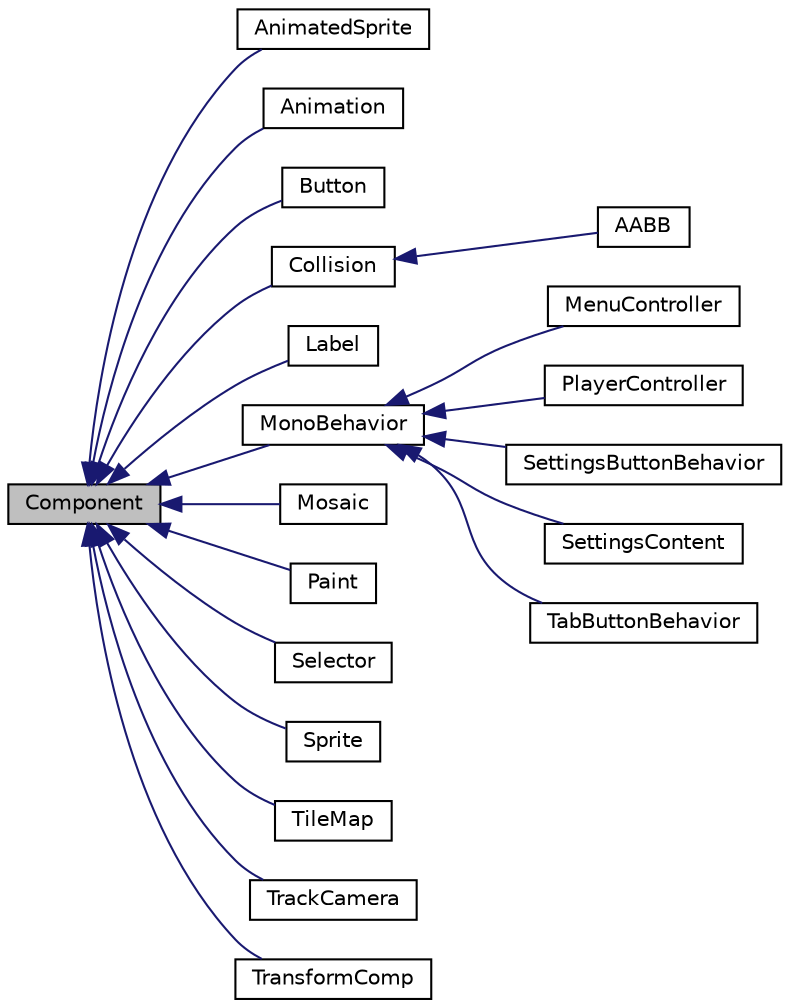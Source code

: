 digraph "Component"
{
 // LATEX_PDF_SIZE
  edge [fontname="Helvetica",fontsize="10",labelfontname="Helvetica",labelfontsize="10"];
  node [fontname="Helvetica",fontsize="10",shape=record];
  rankdir="LR";
  Node1 [label="Component",height=0.2,width=0.4,color="black", fillcolor="grey75", style="filled", fontcolor="black",tooltip=" "];
  Node1 -> Node2 [dir="back",color="midnightblue",fontsize="10",style="solid",fontname="Helvetica"];
  Node2 [label="AnimatedSprite",height=0.2,width=0.4,color="black", fillcolor="white", style="filled",URL="$class_animated_sprite.html",tooltip=" "];
  Node1 -> Node3 [dir="back",color="midnightblue",fontsize="10",style="solid",fontname="Helvetica"];
  Node3 [label="Animation",height=0.2,width=0.4,color="black", fillcolor="white", style="filled",URL="$class_animation.html",tooltip=" "];
  Node1 -> Node4 [dir="back",color="midnightblue",fontsize="10",style="solid",fontname="Helvetica"];
  Node4 [label="Button",height=0.2,width=0.4,color="black", fillcolor="white", style="filled",URL="$class_button.html",tooltip=" "];
  Node1 -> Node5 [dir="back",color="midnightblue",fontsize="10",style="solid",fontname="Helvetica"];
  Node5 [label="Collision",height=0.2,width=0.4,color="black", fillcolor="white", style="filled",URL="$class_collision.html",tooltip=" "];
  Node5 -> Node6 [dir="back",color="midnightblue",fontsize="10",style="solid",fontname="Helvetica"];
  Node6 [label="AABB",height=0.2,width=0.4,color="black", fillcolor="white", style="filled",URL="$class_a_a_b_b.html",tooltip=" "];
  Node1 -> Node7 [dir="back",color="midnightblue",fontsize="10",style="solid",fontname="Helvetica"];
  Node7 [label="Label",height=0.2,width=0.4,color="black", fillcolor="white", style="filled",URL="$class_label.html",tooltip=" "];
  Node1 -> Node8 [dir="back",color="midnightblue",fontsize="10",style="solid",fontname="Helvetica"];
  Node8 [label="MonoBehavior",height=0.2,width=0.4,color="black", fillcolor="white", style="filled",URL="$class_mono_behavior.html",tooltip=" "];
  Node8 -> Node9 [dir="back",color="midnightblue",fontsize="10",style="solid",fontname="Helvetica"];
  Node9 [label="MenuController",height=0.2,width=0.4,color="black", fillcolor="white", style="filled",URL="$class_menu_controller.html",tooltip=" "];
  Node8 -> Node10 [dir="back",color="midnightblue",fontsize="10",style="solid",fontname="Helvetica"];
  Node10 [label="PlayerController",height=0.2,width=0.4,color="black", fillcolor="white", style="filled",URL="$class_player_controller.html",tooltip=" "];
  Node8 -> Node11 [dir="back",color="midnightblue",fontsize="10",style="solid",fontname="Helvetica"];
  Node11 [label="SettingsButtonBehavior",height=0.2,width=0.4,color="black", fillcolor="white", style="filled",URL="$class_settings_button_behavior.html",tooltip=" "];
  Node8 -> Node12 [dir="back",color="midnightblue",fontsize="10",style="solid",fontname="Helvetica"];
  Node12 [label="SettingsContent",height=0.2,width=0.4,color="black", fillcolor="white", style="filled",URL="$class_settings_content.html",tooltip=" "];
  Node8 -> Node13 [dir="back",color="midnightblue",fontsize="10",style="solid",fontname="Helvetica"];
  Node13 [label="TabButtonBehavior",height=0.2,width=0.4,color="black", fillcolor="white", style="filled",URL="$class_tab_button_behavior.html",tooltip=" "];
  Node1 -> Node14 [dir="back",color="midnightblue",fontsize="10",style="solid",fontname="Helvetica"];
  Node14 [label="Mosaic",height=0.2,width=0.4,color="black", fillcolor="white", style="filled",URL="$class_mosaic.html",tooltip=" "];
  Node1 -> Node15 [dir="back",color="midnightblue",fontsize="10",style="solid",fontname="Helvetica"];
  Node15 [label="Paint",height=0.2,width=0.4,color="black", fillcolor="white", style="filled",URL="$class_paint.html",tooltip=" "];
  Node1 -> Node16 [dir="back",color="midnightblue",fontsize="10",style="solid",fontname="Helvetica"];
  Node16 [label="Selector",height=0.2,width=0.4,color="black", fillcolor="white", style="filled",URL="$class_selector.html",tooltip=" "];
  Node1 -> Node17 [dir="back",color="midnightblue",fontsize="10",style="solid",fontname="Helvetica"];
  Node17 [label="Sprite",height=0.2,width=0.4,color="black", fillcolor="white", style="filled",URL="$class_sprite.html",tooltip=" "];
  Node1 -> Node18 [dir="back",color="midnightblue",fontsize="10",style="solid",fontname="Helvetica"];
  Node18 [label="TileMap",height=0.2,width=0.4,color="black", fillcolor="white", style="filled",URL="$class_tile_map.html",tooltip=" "];
  Node1 -> Node19 [dir="back",color="midnightblue",fontsize="10",style="solid",fontname="Helvetica"];
  Node19 [label="TrackCamera",height=0.2,width=0.4,color="black", fillcolor="white", style="filled",URL="$class_track_camera.html",tooltip=" "];
  Node1 -> Node20 [dir="back",color="midnightblue",fontsize="10",style="solid",fontname="Helvetica"];
  Node20 [label="TransformComp",height=0.2,width=0.4,color="black", fillcolor="white", style="filled",URL="$class_transform_comp.html",tooltip=" "];
}
